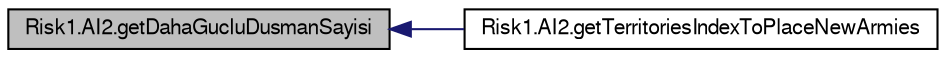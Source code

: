 digraph G
{
  bgcolor="transparent";
  edge [fontname="FreeSans",fontsize="10",labelfontname="FreeSans",labelfontsize="10"];
  node [fontname="FreeSans",fontsize="10",shape=record];
  rankdir="LR";
  Node1 [label="Risk1.AI2.getDahaGucluDusmanSayisi",height=0.2,width=0.4,color="black", fillcolor="grey75", style="filled" fontcolor="black"];
  Node1 -> Node2 [dir="back",color="midnightblue",fontsize="10",style="solid",fontname="FreeSans"];
  Node2 [label="Risk1.AI2.getTerritoriesIndexToPlaceNewArmies",height=0.2,width=0.4,color="black",URL="$classRisk1_1_1AI2.html#aab8c09b5e55af95f1217ed61bcd0bc35",tooltip="Oyuncu her turn&#39;de kazandığı yeni askerleri hangi bolgelere yerleştireceğini bu metod sayesinde belir..."];
}
